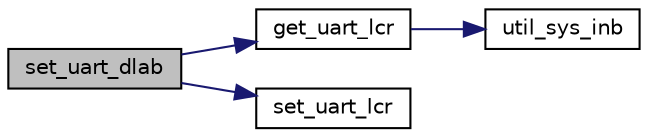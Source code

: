digraph "set_uart_dlab"
{
 // LATEX_PDF_SIZE
  edge [fontname="Helvetica",fontsize="10",labelfontname="Helvetica",labelfontsize="10"];
  node [fontname="Helvetica",fontsize="10",shape=record];
  rankdir="LR";
  Node1 [label="set_uart_dlab",height=0.2,width=0.4,color="black", fillcolor="grey75", style="filled", fontcolor="black",tooltip="Sets the DLAB (Divisor Latch Access Bit) of the UART."];
  Node1 -> Node2 [color="midnightblue",fontsize="10",style="solid"];
  Node2 [label="get_uart_lcr",height=0.2,width=0.4,color="black", fillcolor="white", style="filled",URL="$ser__port_8c.html#a60b614bf9ab6b52f3449d58092a079b3",tooltip="Retrieves the value of the LCR (Line Control Register) of the UART."];
  Node2 -> Node3 [color="midnightblue",fontsize="10",style="solid"];
  Node3 [label="util_sys_inb",height=0.2,width=0.4,color="black", fillcolor="white", style="filled",URL="$utils_8c.html#a79a031a8611f5b2d6afa4158e92b0fb4",tooltip="Reads a byte from the specified port."];
  Node1 -> Node4 [color="midnightblue",fontsize="10",style="solid"];
  Node4 [label="set_uart_lcr",height=0.2,width=0.4,color="black", fillcolor="white", style="filled",URL="$ser__port_8c.html#ab805c19f9ac6d19b13da5055c077ab84",tooltip="Sets the LCR (Line Control Register) of the UART."];
}
